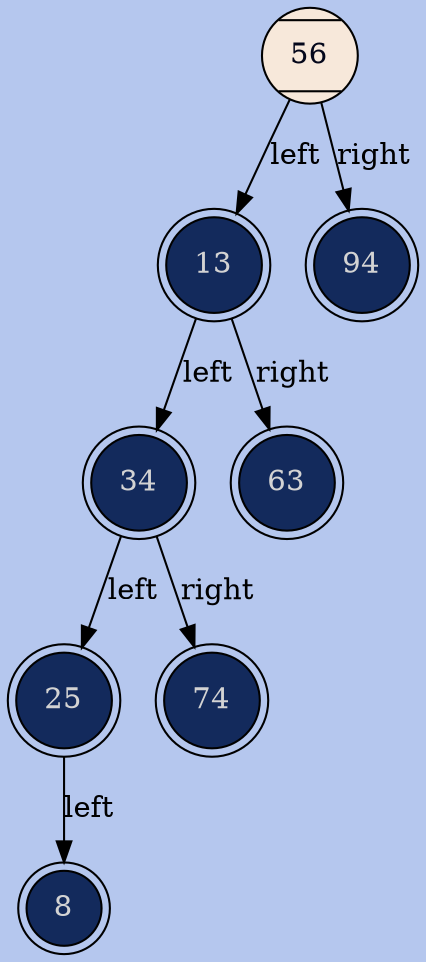 digraph Tree {
charset="UTF-8";
rankdir=TB;
node [shape=doublecircle, style=filled, fillcolor="#132a5c", fontcolor=lightgrey, fontsize=14];
bgcolor="#b5c7ee";
node0x503000000040 [label="56", shape=Mcircle, style=filled, fillcolor="#f7e8da", fontcolor="#04071b"];
node0x503000000040 -> node0x503000000070 [label="left"];
node0x503000000070 [label="13"];
node0x503000000070 -> node0x5030000000d0 [label="left"];
node0x5030000000d0 [label="34"];
node0x5030000000d0 -> node0x503000000130 [label="left"];
node0x503000000130 [label="25"];
node0x503000000130 -> node0x503000000190 [label="left"];
node0x503000000190 [label="8"];
node0x5030000000d0 -> node0x503000000160 [label="right"];
node0x503000000160 [label="74"];
node0x503000000070 -> node0x503000000100 [label="right"];
node0x503000000100 [label="63"];
node0x503000000040 -> node0x5030000000a0 [label="right"];
node0x5030000000a0 [label="94"];
}
